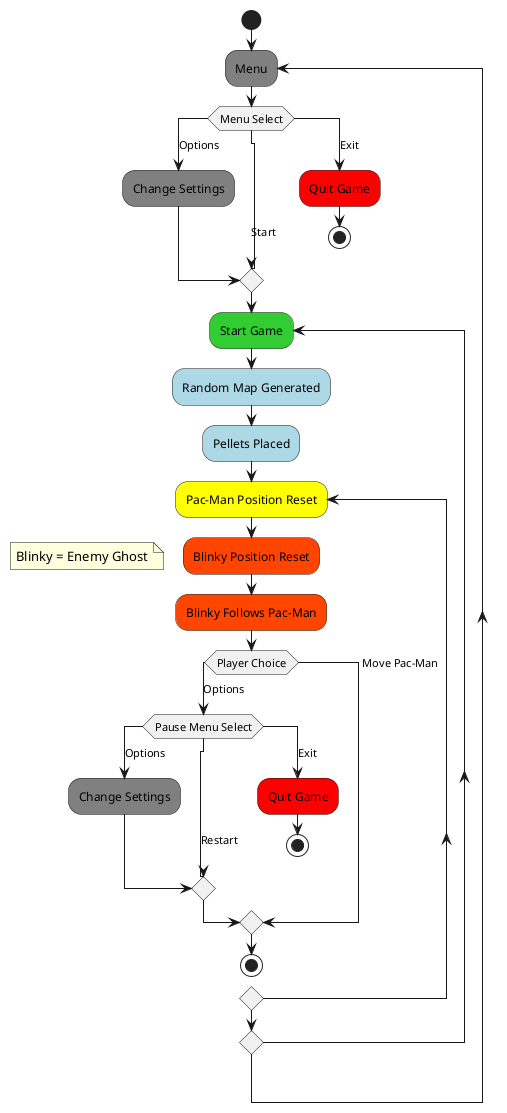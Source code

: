 @startuml
!pragma useVerticalIf on
start
#Gray:repeat :Menu;
	switch(Menu Select)
		case (Options)
			#Gray:Change Settings;
		case (Start)
		case (Exit)
			#Red:Quit Game;
			stop
	endswitch

#LimeGreen:repeat :Start Game;
	#LightBlue:Random Map Generated;
	#LightBlue:Pellets Placed;
	#Yellow:repeat :Pac-Man Position Reset;
	#OrangeRed:Blinky Position Reset;
		floating note: Blinky = Enemy Ghost
	#OrangeRed:Blinky Follows Pac-Man;
	switch(Player Choice)	
		case (Options)
			switch(Pause Menu Select)
				case (Options)
					#Gray:Change Settings;
				case (Restart)
					
				case (Exit)
					#Red:Quit Game;
					stop
			endswitch
		case (Move Pac-Man)
	endswitch




stop
@enduml